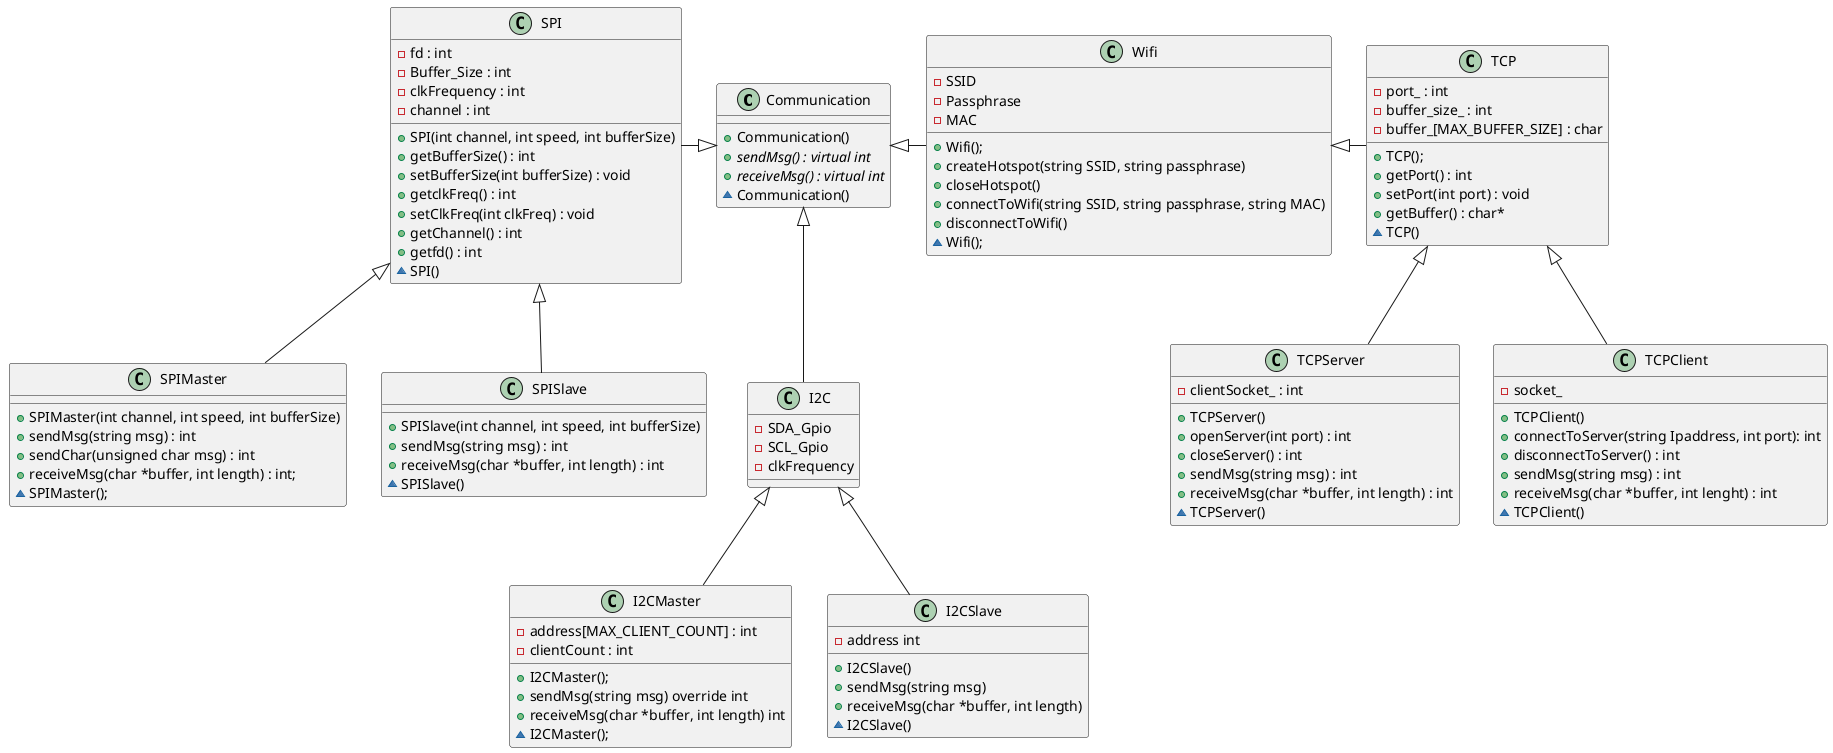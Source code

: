 @startuml
class Communication{
    +Communication() 
    +sendMsg() {abstract} : virtual int
    +receiveMsg() {abstract} : virtual int
    ~Communication()
}
class Wifi{
    +Wifi();
    +createHotspot(string SSID, string passphrase)
    +closeHotspot()
    +connectToWifi(string SSID, string passphrase, string MAC)
    +disconnectToWifi()
    -SSID
    -Passphrase
    -MAC
    ~Wifi();
}

class TCP{
   	+TCP();
	+getPort() : int
	+setPort(int port) : void
	+getBuffer() : char*
	~TCP()
	-port_ : int 
	-buffer_size_ : int
	-buffer_[MAX_BUFFER_SIZE] : char
}
class TCPClient{
    +TCPClient()
	+connectToServer(string Ipaddress, int port): int 
	+disconnectToServer() : int
	+sendMsg(string msg) : int
	+receiveMsg(char *buffer, int lenght) : int
	~TCPClient()
	-socket_
}
class TCPServer{
    +TCPServer()
	+openServer(int port) : int
	+closeServer() : int
	+sendMsg(string msg) : int
	+receiveMsg(char *buffer, int length) : int
	~TCPServer()
    -clientSocket_ : int 
}

Class SPI{
    +SPI(int channel, int speed, int bufferSize)
	+getBufferSize() : int
	+setBufferSize(int bufferSize) : void
	+getclkFreq() : int
	+setClkFreq(int clkFreq) : void
	+getChannel() : int
	+getfd() : int
    ~SPI()
    -fd : int 
    -Buffer_Size : int 
    -clkFrequency : int 
    -channel : int 
}
Class SPIMaster{
    +SPIMaster(int channel, int speed, int bufferSize)
	+sendMsg(string msg) : int
	+sendChar(unsigned char msg) : int
	+receiveMsg(char *buffer, int length) : int;
	~SPIMaster();
}
Class SPISlave{
    +SPISlave(int channel, int speed, int bufferSize)
	+sendMsg(string msg) : int
	+receiveMsg(char *buffer, int length) : int
	~SPISlave()
}
class I2C{
    -SDA_Gpio
    -SCL_Gpio
    -clkFrequency
}
class I2CMaster{
    +I2CMaster();
    +sendMsg(string msg) override int
	+receiveMsg(char *buffer, int length) int
    -address[MAX_CLIENT_COUNT] : int 
    ~I2CMaster();
    -clientCount : int 
}
class I2CSlave{
    +I2CSlave()
    +sendMsg(string msg)
    +receiveMsg(char *buffer, int length)
    ~I2CSlave()
    -address int
}

Communication <|- Wifi
Wifi <|- TCP
SPI -|> Communication
TCP <|-- TCPClient
TCP <|--TCPServer
SPI <|--SPIMaster
SPI <|--SPISlave
Communication <|--I2C
I2C <|-- I2CMaster
I2C <|-- I2CSlave

@enduml